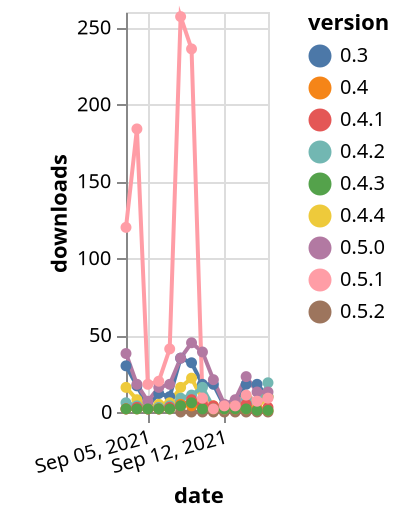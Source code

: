 {"$schema": "https://vega.github.io/schema/vega-lite/v5.json", "description": "A simple bar chart with embedded data.", "data": {"values": [{"date": "2021-09-03", "total": 33902, "delta": 30, "version": "0.3"}, {"date": "2021-09-04", "total": 33919, "delta": 17, "version": "0.3"}, {"date": "2021-09-05", "total": 33923, "delta": 4, "version": "0.3"}, {"date": "2021-09-06", "total": 33935, "delta": 12, "version": "0.3"}, {"date": "2021-09-07", "total": 33945, "delta": 10, "version": "0.3"}, {"date": "2021-09-08", "total": 33980, "delta": 35, "version": "0.3"}, {"date": "2021-09-09", "total": 34012, "delta": 32, "version": "0.3"}, {"date": "2021-09-10", "total": 34030, "delta": 18, "version": "0.3"}, {"date": "2021-09-11", "total": 34048, "delta": 18, "version": "0.3"}, {"date": "2021-09-12", "total": 34052, "delta": 4, "version": "0.3"}, {"date": "2021-09-13", "total": 34058, "delta": 6, "version": "0.3"}, {"date": "2021-09-14", "total": 34076, "delta": 18, "version": "0.3"}, {"date": "2021-09-15", "total": 34094, "delta": 18, "version": "0.3"}, {"date": "2021-09-16", "total": 34104, "delta": 10, "version": "0.3"}, {"date": "2021-09-08", "total": 65, "delta": 0, "version": "0.5.2"}, {"date": "2021-09-09", "total": 371, "delta": 0, "version": "0.5.2"}, {"date": "2021-09-10", "total": 1051, "delta": 0, "version": "0.5.2"}, {"date": "2021-09-11", "total": 1484, "delta": 0, "version": "0.5.2"}, {"date": "2021-09-12", "total": 1877, "delta": 0, "version": "0.5.2"}, {"date": "2021-09-13", "total": 2267, "delta": 0, "version": "0.5.2"}, {"date": "2021-09-14", "total": 2927, "delta": 0, "version": "0.5.2"}, {"date": "2021-09-15", "total": 3295, "delta": 0, "version": "0.5.2"}, {"date": "2021-09-16", "total": 3850, "delta": 0, "version": "0.5.2"}, {"date": "2021-09-03", "total": 7246, "delta": 16, "version": "0.4.4"}, {"date": "2021-09-04", "total": 7254, "delta": 8, "version": "0.4.4"}, {"date": "2021-09-05", "total": 7257, "delta": 3, "version": "0.4.4"}, {"date": "2021-09-06", "total": 7262, "delta": 5, "version": "0.4.4"}, {"date": "2021-09-07", "total": 7268, "delta": 6, "version": "0.4.4"}, {"date": "2021-09-08", "total": 7284, "delta": 16, "version": "0.4.4"}, {"date": "2021-09-09", "total": 7306, "delta": 22, "version": "0.4.4"}, {"date": "2021-09-10", "total": 7314, "delta": 8, "version": "0.4.4"}, {"date": "2021-09-11", "total": 7318, "delta": 4, "version": "0.4.4"}, {"date": "2021-09-12", "total": 7322, "delta": 4, "version": "0.4.4"}, {"date": "2021-09-13", "total": 7327, "delta": 5, "version": "0.4.4"}, {"date": "2021-09-14", "total": 7337, "delta": 10, "version": "0.4.4"}, {"date": "2021-09-15", "total": 7340, "delta": 3, "version": "0.4.4"}, {"date": "2021-09-16", "total": 7350, "delta": 10, "version": "0.4.4"}, {"date": "2021-09-03", "total": 21968, "delta": 6, "version": "0.4.2"}, {"date": "2021-09-04", "total": 21972, "delta": 4, "version": "0.4.2"}, {"date": "2021-09-05", "total": 21974, "delta": 2, "version": "0.4.2"}, {"date": "2021-09-06", "total": 21977, "delta": 3, "version": "0.4.2"}, {"date": "2021-09-07", "total": 21981, "delta": 4, "version": "0.4.2"}, {"date": "2021-09-08", "total": 21990, "delta": 9, "version": "0.4.2"}, {"date": "2021-09-09", "total": 22001, "delta": 11, "version": "0.4.2"}, {"date": "2021-09-10", "total": 22017, "delta": 16, "version": "0.4.2"}, {"date": "2021-09-11", "total": 22020, "delta": 3, "version": "0.4.2"}, {"date": "2021-09-12", "total": 22022, "delta": 2, "version": "0.4.2"}, {"date": "2021-09-13", "total": 22026, "delta": 4, "version": "0.4.2"}, {"date": "2021-09-14", "total": 22035, "delta": 9, "version": "0.4.2"}, {"date": "2021-09-15", "total": 22037, "delta": 2, "version": "0.4.2"}, {"date": "2021-09-16", "total": 22056, "delta": 19, "version": "0.4.2"}, {"date": "2021-09-03", "total": 2867, "delta": 2, "version": "0.4"}, {"date": "2021-09-04", "total": 2869, "delta": 2, "version": "0.4"}, {"date": "2021-09-05", "total": 2871, "delta": 2, "version": "0.4"}, {"date": "2021-09-06", "total": 2873, "delta": 2, "version": "0.4"}, {"date": "2021-09-07", "total": 2875, "delta": 2, "version": "0.4"}, {"date": "2021-09-08", "total": 2880, "delta": 5, "version": "0.4"}, {"date": "2021-09-09", "total": 2884, "delta": 4, "version": "0.4"}, {"date": "2021-09-10", "total": 2887, "delta": 3, "version": "0.4"}, {"date": "2021-09-11", "total": 2889, "delta": 2, "version": "0.4"}, {"date": "2021-09-12", "total": 2891, "delta": 2, "version": "0.4"}, {"date": "2021-09-13", "total": 2893, "delta": 2, "version": "0.4"}, {"date": "2021-09-14", "total": 2895, "delta": 2, "version": "0.4"}, {"date": "2021-09-15", "total": 2897, "delta": 2, "version": "0.4"}, {"date": "2021-09-16", "total": 2898, "delta": 1, "version": "0.4"}, {"date": "2021-09-03", "total": 11951, "delta": 2, "version": "0.4.1"}, {"date": "2021-09-04", "total": 11954, "delta": 3, "version": "0.4.1"}, {"date": "2021-09-05", "total": 11956, "delta": 2, "version": "0.4.1"}, {"date": "2021-09-06", "total": 11958, "delta": 2, "version": "0.4.1"}, {"date": "2021-09-07", "total": 11961, "delta": 3, "version": "0.4.1"}, {"date": "2021-09-08", "total": 11965, "delta": 4, "version": "0.4.1"}, {"date": "2021-09-09", "total": 11973, "delta": 8, "version": "0.4.1"}, {"date": "2021-09-10", "total": 11978, "delta": 5, "version": "0.4.1"}, {"date": "2021-09-11", "total": 11982, "delta": 4, "version": "0.4.1"}, {"date": "2021-09-12", "total": 11985, "delta": 3, "version": "0.4.1"}, {"date": "2021-09-13", "total": 11989, "delta": 4, "version": "0.4.1"}, {"date": "2021-09-14", "total": 11994, "delta": 5, "version": "0.4.1"}, {"date": "2021-09-15", "total": 11995, "delta": 1, "version": "0.4.1"}, {"date": "2021-09-16", "total": 11998, "delta": 3, "version": "0.4.1"}, {"date": "2021-09-03", "total": 14318, "delta": 38, "version": "0.5.0"}, {"date": "2021-09-04", "total": 14336, "delta": 18, "version": "0.5.0"}, {"date": "2021-09-05", "total": 14343, "delta": 7, "version": "0.5.0"}, {"date": "2021-09-06", "total": 14359, "delta": 16, "version": "0.5.0"}, {"date": "2021-09-07", "total": 14377, "delta": 18, "version": "0.5.0"}, {"date": "2021-09-08", "total": 14412, "delta": 35, "version": "0.5.0"}, {"date": "2021-09-09", "total": 14457, "delta": 45, "version": "0.5.0"}, {"date": "2021-09-10", "total": 14496, "delta": 39, "version": "0.5.0"}, {"date": "2021-09-11", "total": 14517, "delta": 21, "version": "0.5.0"}, {"date": "2021-09-12", "total": 14522, "delta": 5, "version": "0.5.0"}, {"date": "2021-09-13", "total": 14530, "delta": 8, "version": "0.5.0"}, {"date": "2021-09-14", "total": 14553, "delta": 23, "version": "0.5.0"}, {"date": "2021-09-15", "total": 14566, "delta": 13, "version": "0.5.0"}, {"date": "2021-09-16", "total": 14579, "delta": 13, "version": "0.5.0"}, {"date": "2021-09-03", "total": 1273, "delta": 2, "version": "0.4.3"}, {"date": "2021-09-04", "total": 1275, "delta": 2, "version": "0.4.3"}, {"date": "2021-09-05", "total": 1277, "delta": 2, "version": "0.4.3"}, {"date": "2021-09-06", "total": 1279, "delta": 2, "version": "0.4.3"}, {"date": "2021-09-07", "total": 1281, "delta": 2, "version": "0.4.3"}, {"date": "2021-09-08", "total": 1285, "delta": 4, "version": "0.4.3"}, {"date": "2021-09-09", "total": 1291, "delta": 6, "version": "0.4.3"}, {"date": "2021-09-10", "total": 1293, "delta": 2, "version": "0.4.3"}, {"date": "2021-09-11", "total": 1295, "delta": 2, "version": "0.4.3"}, {"date": "2021-09-12", "total": 1297, "delta": 2, "version": "0.4.3"}, {"date": "2021-09-13", "total": 1299, "delta": 2, "version": "0.4.3"}, {"date": "2021-09-14", "total": 1301, "delta": 2, "version": "0.4.3"}, {"date": "2021-09-15", "total": 1302, "delta": 1, "version": "0.4.3"}, {"date": "2021-09-16", "total": 1303, "delta": 1, "version": "0.4.3"}, {"date": "2021-09-03", "total": 9375, "delta": 120, "version": "0.5.1"}, {"date": "2021-09-04", "total": 9559, "delta": 184, "version": "0.5.1"}, {"date": "2021-09-05", "total": 9577, "delta": 18, "version": "0.5.1"}, {"date": "2021-09-06", "total": 9597, "delta": 20, "version": "0.5.1"}, {"date": "2021-09-07", "total": 9638, "delta": 41, "version": "0.5.1"}, {"date": "2021-09-08", "total": 9895, "delta": 257, "version": "0.5.1"}, {"date": "2021-09-09", "total": 10131, "delta": 236, "version": "0.5.1"}, {"date": "2021-09-10", "total": 10140, "delta": 9, "version": "0.5.1"}, {"date": "2021-09-11", "total": 10142, "delta": 2, "version": "0.5.1"}, {"date": "2021-09-12", "total": 10146, "delta": 4, "version": "0.5.1"}, {"date": "2021-09-13", "total": 10150, "delta": 4, "version": "0.5.1"}, {"date": "2021-09-14", "total": 10161, "delta": 11, "version": "0.5.1"}, {"date": "2021-09-15", "total": 10168, "delta": 7, "version": "0.5.1"}, {"date": "2021-09-16", "total": 10177, "delta": 9, "version": "0.5.1"}]}, "width": "container", "mark": {"type": "line", "point": {"filled": true}}, "encoding": {"x": {"field": "date", "type": "temporal", "timeUnit": "yearmonthdate", "title": "date", "axis": {"labelAngle": -15}}, "y": {"field": "delta", "type": "quantitative", "title": "downloads"}, "color": {"field": "version", "type": "nominal"}, "tooltip": {"field": "delta"}}}